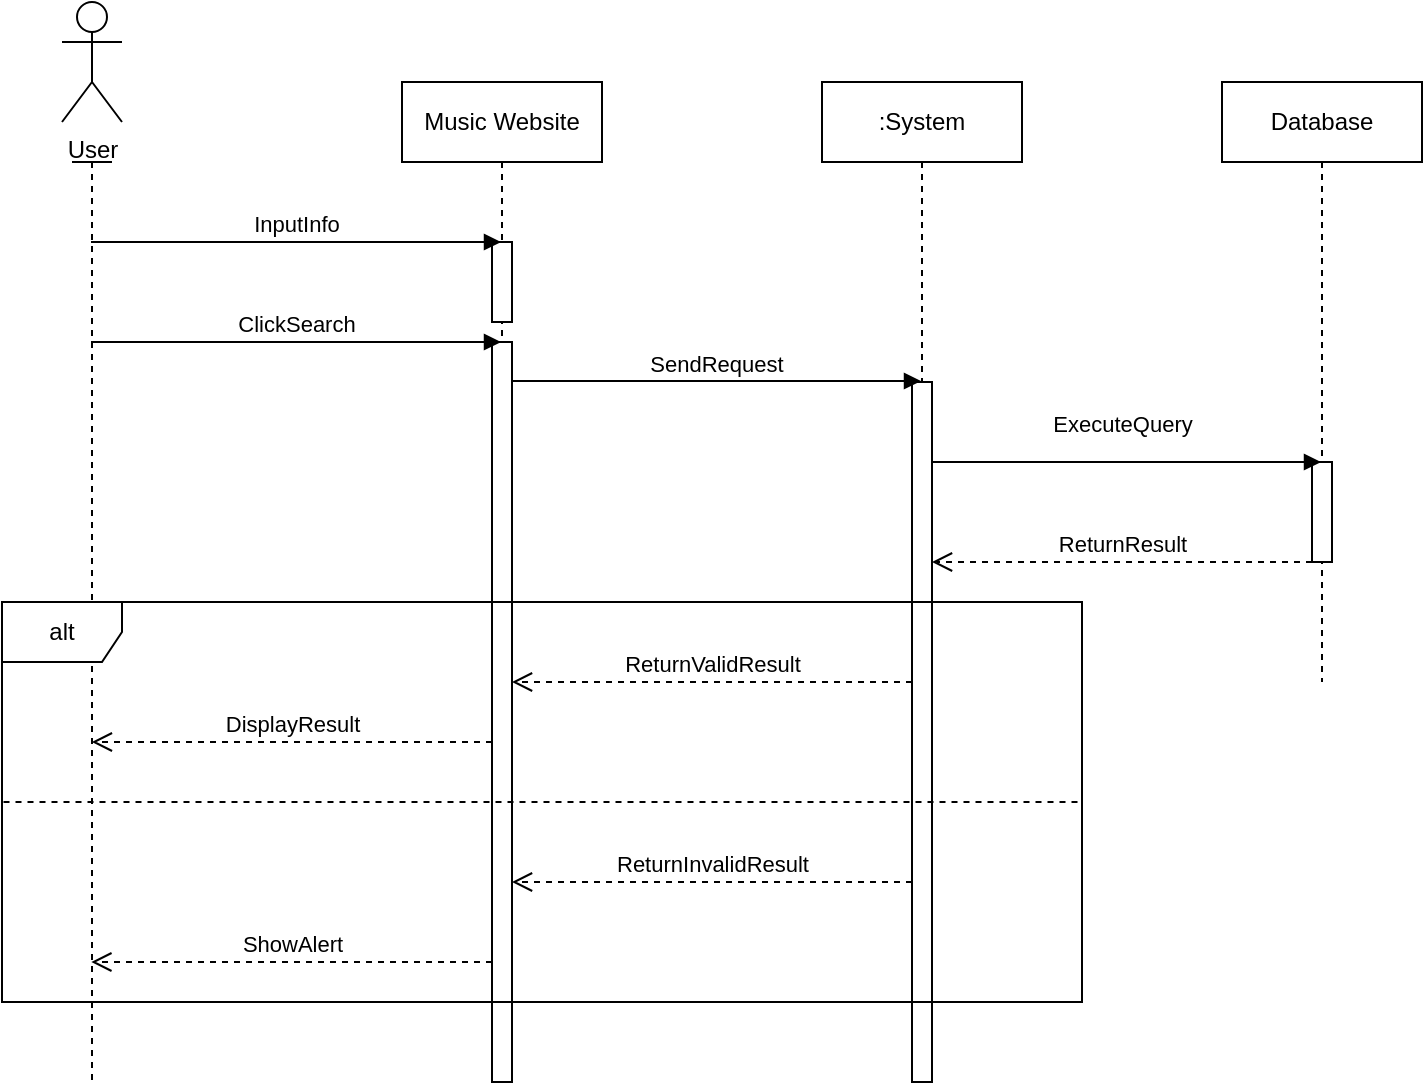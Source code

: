 <mxfile version="24.2.0" type="device">
  <diagram name="Page-1" id="2YBvvXClWsGukQMizWep">
    <mxGraphModel dx="1876" dy="969" grid="1" gridSize="10" guides="1" tooltips="1" connect="1" arrows="1" fold="1" page="1" pageScale="1" pageWidth="850" pageHeight="1100" math="0" shadow="0">
      <root>
        <mxCell id="0" />
        <mxCell id="1" parent="0" />
        <mxCell id="QocBjF_9e5RGEPU5tDnE-2" value="User" style="shape=umlActor;verticalLabelPosition=bottom;verticalAlign=top;html=1;" vertex="1" parent="1">
          <mxGeometry x="120" y="40" width="30" height="60" as="geometry" />
        </mxCell>
        <mxCell id="QocBjF_9e5RGEPU5tDnE-9" value="" style="shape=umlLifeline;perimeter=lifelinePerimeter;whiteSpace=wrap;html=1;container=1;dropTarget=0;collapsible=0;recursiveResize=0;outlineConnect=0;portConstraint=eastwest;newEdgeStyle={&quot;curved&quot;:0,&quot;rounded&quot;:0};participant=umlActor;size=0;" vertex="1" parent="1">
          <mxGeometry x="125" y="120" width="20" height="460" as="geometry" />
        </mxCell>
        <mxCell id="QocBjF_9e5RGEPU5tDnE-10" value="Music Website" style="shape=umlLifeline;perimeter=lifelinePerimeter;whiteSpace=wrap;html=1;container=1;dropTarget=0;collapsible=0;recursiveResize=0;outlineConnect=0;portConstraint=eastwest;newEdgeStyle={&quot;curved&quot;:0,&quot;rounded&quot;:0};" vertex="1" parent="1">
          <mxGeometry x="290" y="80" width="100" height="500" as="geometry" />
        </mxCell>
        <mxCell id="QocBjF_9e5RGEPU5tDnE-12" value="" style="html=1;points=[[0,0,0,0,5],[0,1,0,0,-5],[1,0,0,0,5],[1,1,0,0,-5]];perimeter=orthogonalPerimeter;outlineConnect=0;targetShapes=umlLifeline;portConstraint=eastwest;newEdgeStyle={&quot;curved&quot;:0,&quot;rounded&quot;:0};" vertex="1" parent="QocBjF_9e5RGEPU5tDnE-10">
          <mxGeometry x="45" y="80" width="10" height="40" as="geometry" />
        </mxCell>
        <mxCell id="QocBjF_9e5RGEPU5tDnE-18" value="" style="html=1;points=[[0,0,0,0,5],[0,1,0,0,-5],[1,0,0,0,5],[1,1,0,0,-5]];perimeter=orthogonalPerimeter;outlineConnect=0;targetShapes=umlLifeline;portConstraint=eastwest;newEdgeStyle={&quot;curved&quot;:0,&quot;rounded&quot;:0};" vertex="1" parent="QocBjF_9e5RGEPU5tDnE-10">
          <mxGeometry x="45" y="130" width="10" height="370" as="geometry" />
        </mxCell>
        <mxCell id="QocBjF_9e5RGEPU5tDnE-11" value="InputInfo" style="html=1;verticalAlign=bottom;endArrow=block;curved=0;rounded=0;" edge="1" parent="1" target="QocBjF_9e5RGEPU5tDnE-10">
          <mxGeometry width="80" relative="1" as="geometry">
            <mxPoint x="134.5" y="160" as="sourcePoint" />
            <mxPoint x="340" y="160" as="targetPoint" />
          </mxGeometry>
        </mxCell>
        <mxCell id="QocBjF_9e5RGEPU5tDnE-15" value=":System" style="shape=umlLifeline;perimeter=lifelinePerimeter;whiteSpace=wrap;html=1;container=1;dropTarget=0;collapsible=0;recursiveResize=0;outlineConnect=0;portConstraint=eastwest;newEdgeStyle={&quot;curved&quot;:0,&quot;rounded&quot;:0};" vertex="1" parent="1">
          <mxGeometry x="500" y="80" width="100" height="500" as="geometry" />
        </mxCell>
        <mxCell id="QocBjF_9e5RGEPU5tDnE-20" value="" style="html=1;points=[[0,0,0,0,5],[0,1,0,0,-5],[1,0,0,0,5],[1,1,0,0,-5]];perimeter=orthogonalPerimeter;outlineConnect=0;targetShapes=umlLifeline;portConstraint=eastwest;newEdgeStyle={&quot;curved&quot;:0,&quot;rounded&quot;:0};" vertex="1" parent="QocBjF_9e5RGEPU5tDnE-15">
          <mxGeometry x="45" y="150" width="10" height="350" as="geometry" />
        </mxCell>
        <mxCell id="QocBjF_9e5RGEPU5tDnE-16" value="Database" style="shape=umlLifeline;perimeter=lifelinePerimeter;whiteSpace=wrap;html=1;container=1;dropTarget=0;collapsible=0;recursiveResize=0;outlineConnect=0;portConstraint=eastwest;newEdgeStyle={&quot;curved&quot;:0,&quot;rounded&quot;:0};" vertex="1" parent="1">
          <mxGeometry x="700" y="80" width="100" height="300" as="geometry" />
        </mxCell>
        <mxCell id="QocBjF_9e5RGEPU5tDnE-22" value="" style="html=1;points=[[0,0,0,0,5],[0,1,0,0,-5],[1,0,0,0,5],[1,1,0,0,-5]];perimeter=orthogonalPerimeter;outlineConnect=0;targetShapes=umlLifeline;portConstraint=eastwest;newEdgeStyle={&quot;curved&quot;:0,&quot;rounded&quot;:0};" vertex="1" parent="QocBjF_9e5RGEPU5tDnE-16">
          <mxGeometry x="45" y="190" width="10" height="50" as="geometry" />
        </mxCell>
        <mxCell id="QocBjF_9e5RGEPU5tDnE-17" value="ClickSearch" style="html=1;verticalAlign=bottom;endArrow=block;curved=0;rounded=0;" edge="1" parent="1">
          <mxGeometry width="80" relative="1" as="geometry">
            <mxPoint x="134.5" y="210" as="sourcePoint" />
            <mxPoint x="339.5" y="210" as="targetPoint" />
          </mxGeometry>
        </mxCell>
        <mxCell id="QocBjF_9e5RGEPU5tDnE-19" value="SendRequest" style="html=1;verticalAlign=bottom;endArrow=block;curved=0;rounded=0;" edge="1" parent="1">
          <mxGeometry x="-0.002" width="80" relative="1" as="geometry">
            <mxPoint x="345" y="229.5" as="sourcePoint" />
            <mxPoint x="549.5" y="229.5" as="targetPoint" />
            <mxPoint as="offset" />
          </mxGeometry>
        </mxCell>
        <mxCell id="QocBjF_9e5RGEPU5tDnE-21" value="ExecuteQuery" style="html=1;verticalAlign=bottom;endArrow=block;curved=0;rounded=0;" edge="1" parent="1">
          <mxGeometry x="-0.023" y="10" width="80" relative="1" as="geometry">
            <mxPoint x="555" y="270" as="sourcePoint" />
            <mxPoint x="749.5" y="270" as="targetPoint" />
            <mxPoint as="offset" />
          </mxGeometry>
        </mxCell>
        <mxCell id="QocBjF_9e5RGEPU5tDnE-23" value="ReturnResult" style="html=1;verticalAlign=bottom;endArrow=open;dashed=1;endSize=8;curved=0;rounded=0;" edge="1" parent="1">
          <mxGeometry relative="1" as="geometry">
            <mxPoint x="745" y="320" as="sourcePoint" />
            <mxPoint x="555" y="320" as="targetPoint" />
          </mxGeometry>
        </mxCell>
        <mxCell id="QocBjF_9e5RGEPU5tDnE-24" value="ReturnValidResult" style="html=1;verticalAlign=bottom;endArrow=open;dashed=1;endSize=8;curved=0;rounded=0;" edge="1" parent="1">
          <mxGeometry relative="1" as="geometry">
            <mxPoint x="545" y="380" as="sourcePoint" />
            <mxPoint x="345" y="380" as="targetPoint" />
            <mxPoint as="offset" />
          </mxGeometry>
        </mxCell>
        <mxCell id="QocBjF_9e5RGEPU5tDnE-26" value="ReturnInvalidResult" style="html=1;verticalAlign=bottom;endArrow=open;dashed=1;endSize=8;curved=0;rounded=0;" edge="1" parent="1">
          <mxGeometry relative="1" as="geometry">
            <mxPoint x="545" y="480" as="sourcePoint" />
            <mxPoint x="345" y="480" as="targetPoint" />
            <mxPoint as="offset" />
          </mxGeometry>
        </mxCell>
        <mxCell id="QocBjF_9e5RGEPU5tDnE-27" value="alt" style="shape=umlFrame;whiteSpace=wrap;html=1;pointerEvents=0;" vertex="1" parent="1">
          <mxGeometry x="90" y="340" width="540" height="200" as="geometry" />
        </mxCell>
        <mxCell id="QocBjF_9e5RGEPU5tDnE-30" value="" style="endArrow=none;dashed=1;html=1;rounded=0;exitX=0;exitY=0.347;exitDx=0;exitDy=0;exitPerimeter=0;" edge="1" parent="1">
          <mxGeometry width="50" height="50" relative="1" as="geometry">
            <mxPoint x="90.75" y="440.0" as="sourcePoint" />
            <mxPoint x="630" y="440" as="targetPoint" />
          </mxGeometry>
        </mxCell>
        <mxCell id="QocBjF_9e5RGEPU5tDnE-31" value="DisplayResult" style="html=1;verticalAlign=bottom;endArrow=open;dashed=1;endSize=8;curved=0;rounded=0;" edge="1" parent="1">
          <mxGeometry relative="1" as="geometry">
            <mxPoint x="335" y="410" as="sourcePoint" />
            <mxPoint x="134.929" y="410" as="targetPoint" />
            <mxPoint as="offset" />
          </mxGeometry>
        </mxCell>
        <mxCell id="QocBjF_9e5RGEPU5tDnE-32" value="ShowAlert" style="html=1;verticalAlign=bottom;endArrow=open;dashed=1;endSize=8;curved=0;rounded=0;" edge="1" parent="1">
          <mxGeometry x="-0.002" relative="1" as="geometry">
            <mxPoint x="335" y="520" as="sourcePoint" />
            <mxPoint x="134.667" y="520" as="targetPoint" />
            <mxPoint as="offset" />
          </mxGeometry>
        </mxCell>
      </root>
    </mxGraphModel>
  </diagram>
</mxfile>
